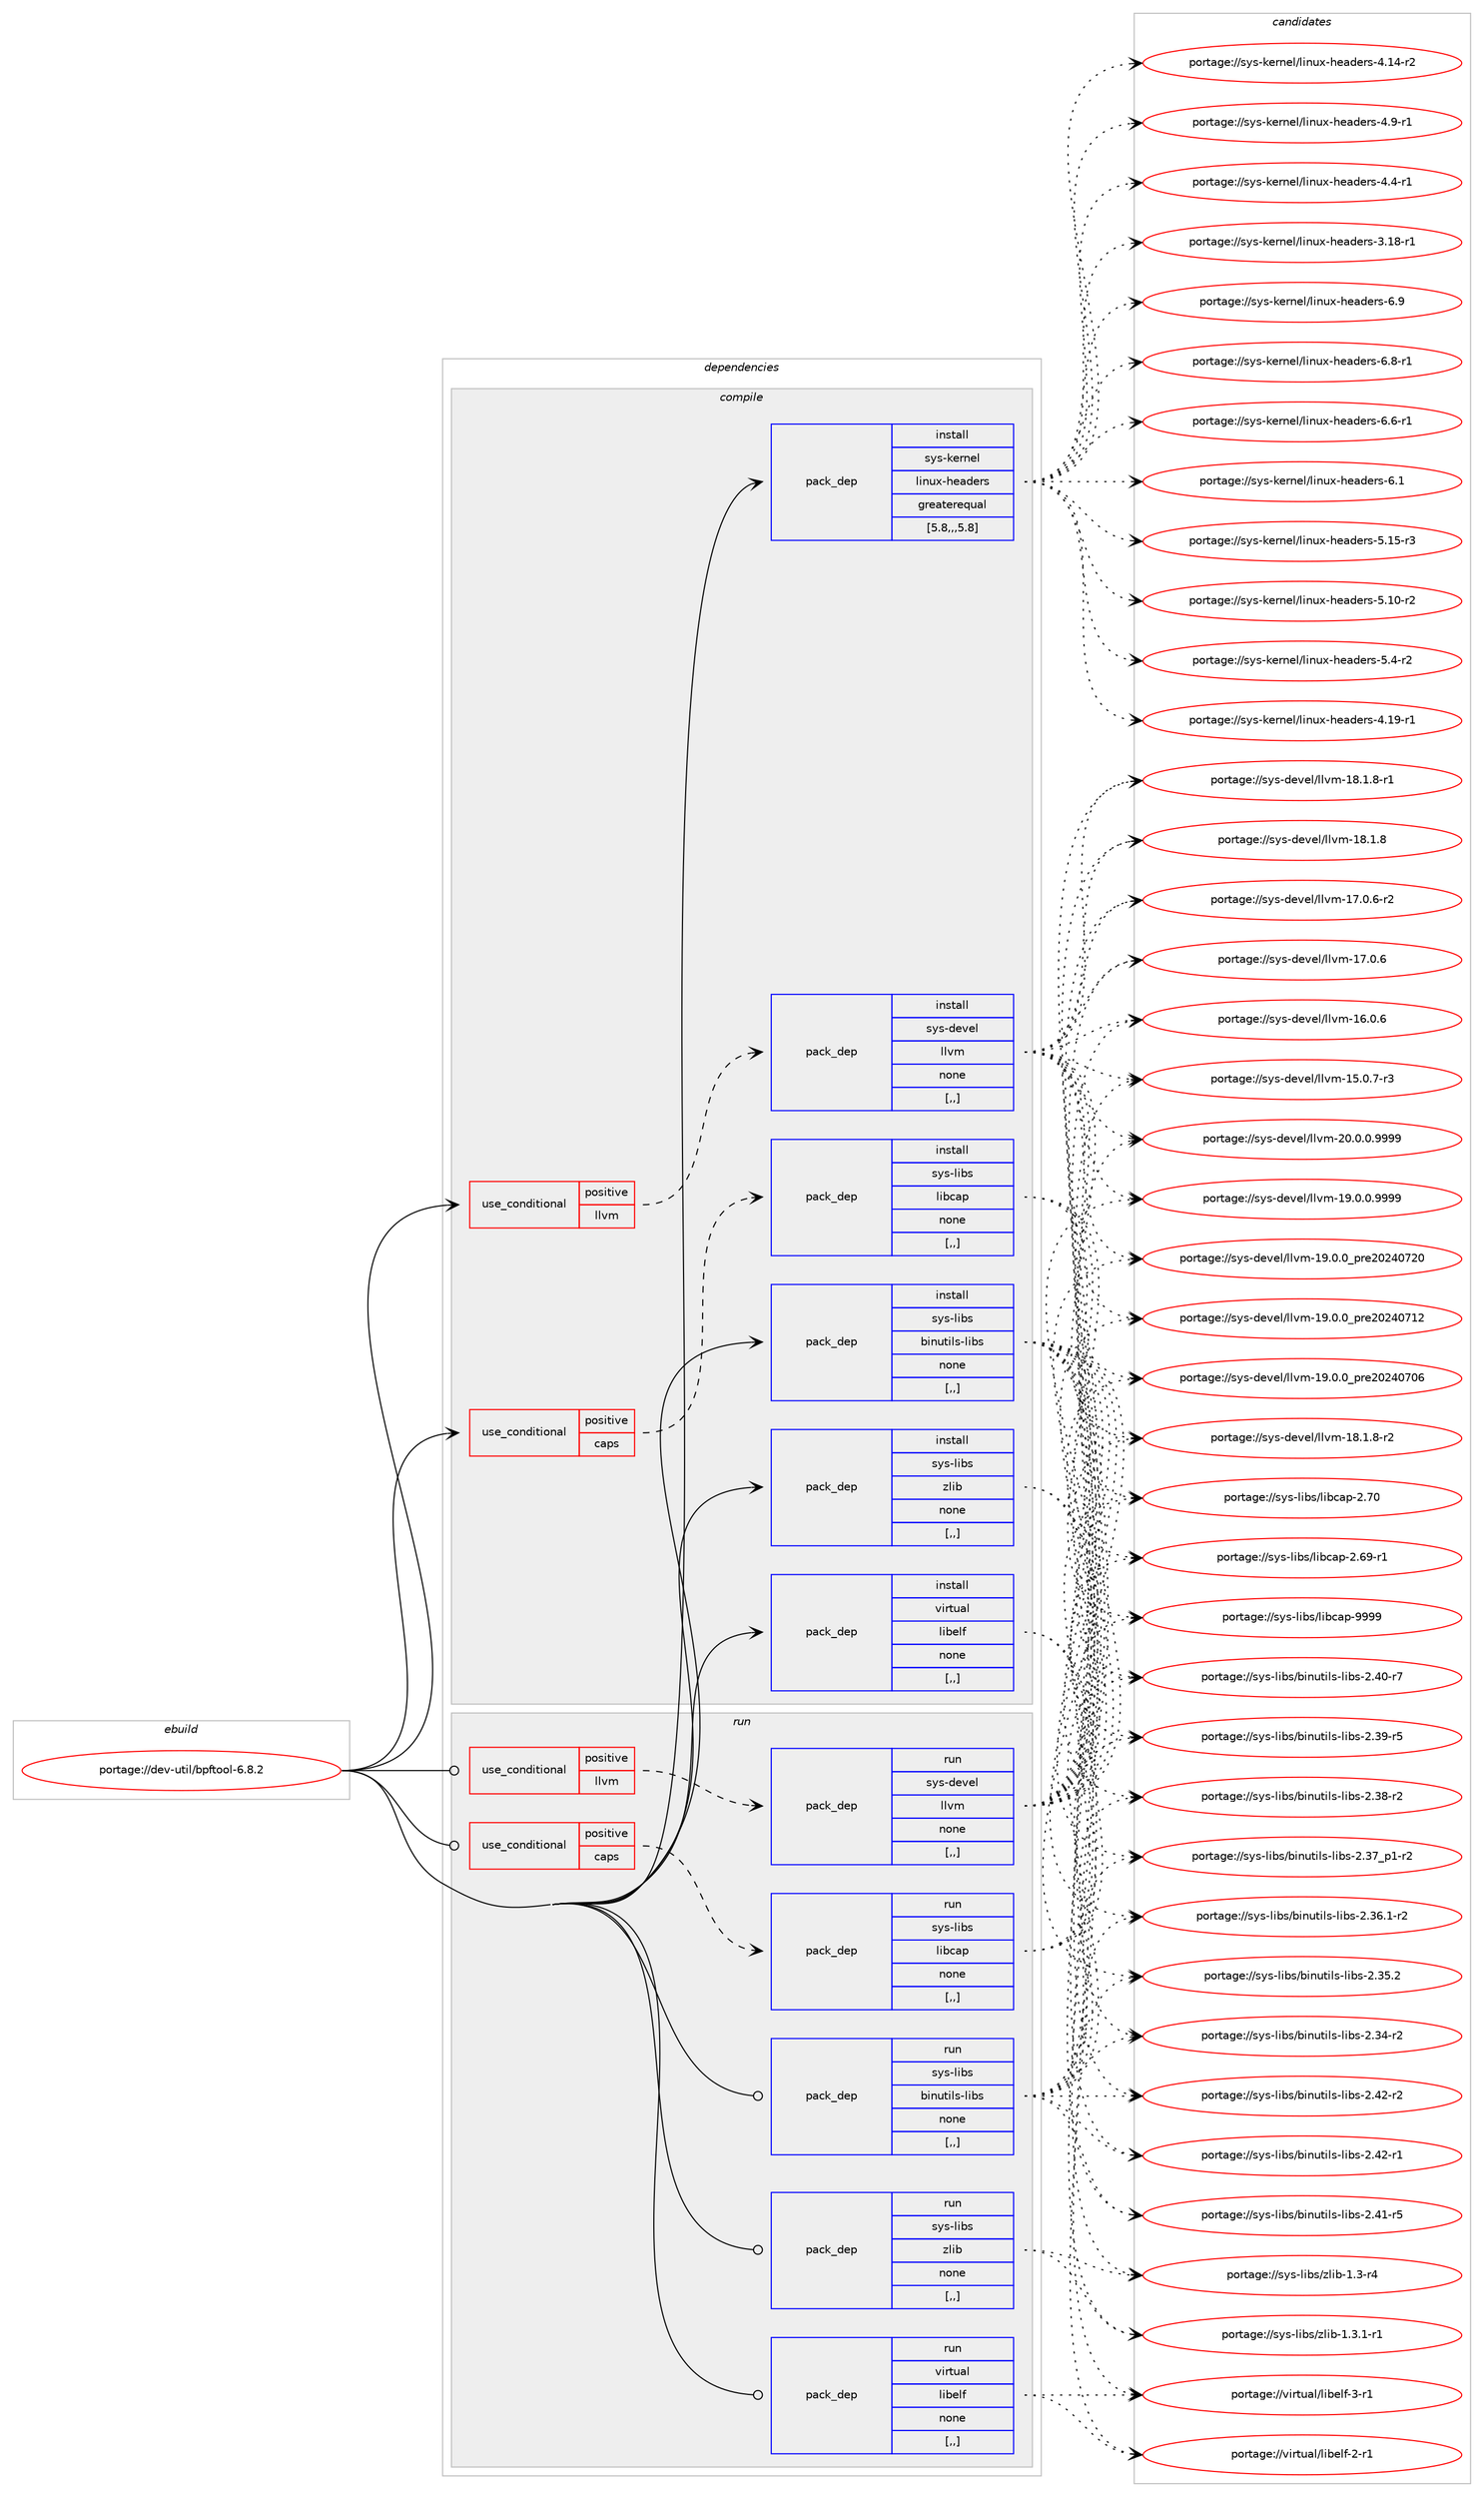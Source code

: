 digraph prolog {

# *************
# Graph options
# *************

newrank=true;
concentrate=true;
compound=true;
graph [rankdir=LR,fontname=Helvetica,fontsize=10,ranksep=1.5];#, ranksep=2.5, nodesep=0.2];
edge  [arrowhead=vee];
node  [fontname=Helvetica,fontsize=10];

# **********
# The ebuild
# **********

subgraph cluster_leftcol {
color=gray;
label=<<i>ebuild</i>>;
id [label="portage://dev-util/bpftool-6.8.2", color=red, width=4, href="../dev-util/bpftool-6.8.2.svg"];
}

# ****************
# The dependencies
# ****************

subgraph cluster_midcol {
color=gray;
label=<<i>dependencies</i>>;
subgraph cluster_compile {
fillcolor="#eeeeee";
style=filled;
label=<<i>compile</i>>;
subgraph cond59554 {
dependency211476 [label=<<TABLE BORDER="0" CELLBORDER="1" CELLSPACING="0" CELLPADDING="4"><TR><TD ROWSPAN="3" CELLPADDING="10">use_conditional</TD></TR><TR><TD>positive</TD></TR><TR><TD>caps</TD></TR></TABLE>>, shape=none, color=red];
subgraph pack150520 {
dependency211477 [label=<<TABLE BORDER="0" CELLBORDER="1" CELLSPACING="0" CELLPADDING="4" WIDTH="220"><TR><TD ROWSPAN="6" CELLPADDING="30">pack_dep</TD></TR><TR><TD WIDTH="110">install</TD></TR><TR><TD>sys-libs</TD></TR><TR><TD>libcap</TD></TR><TR><TD>none</TD></TR><TR><TD>[,,]</TD></TR></TABLE>>, shape=none, color=blue];
}
dependency211476:e -> dependency211477:w [weight=20,style="dashed",arrowhead="vee"];
}
id:e -> dependency211476:w [weight=20,style="solid",arrowhead="vee"];
subgraph cond59555 {
dependency211478 [label=<<TABLE BORDER="0" CELLBORDER="1" CELLSPACING="0" CELLPADDING="4"><TR><TD ROWSPAN="3" CELLPADDING="10">use_conditional</TD></TR><TR><TD>positive</TD></TR><TR><TD>llvm</TD></TR></TABLE>>, shape=none, color=red];
subgraph pack150521 {
dependency211479 [label=<<TABLE BORDER="0" CELLBORDER="1" CELLSPACING="0" CELLPADDING="4" WIDTH="220"><TR><TD ROWSPAN="6" CELLPADDING="30">pack_dep</TD></TR><TR><TD WIDTH="110">install</TD></TR><TR><TD>sys-devel</TD></TR><TR><TD>llvm</TD></TR><TR><TD>none</TD></TR><TR><TD>[,,]</TD></TR></TABLE>>, shape=none, color=blue];
}
dependency211478:e -> dependency211479:w [weight=20,style="dashed",arrowhead="vee"];
}
id:e -> dependency211478:w [weight=20,style="solid",arrowhead="vee"];
subgraph pack150522 {
dependency211480 [label=<<TABLE BORDER="0" CELLBORDER="1" CELLSPACING="0" CELLPADDING="4" WIDTH="220"><TR><TD ROWSPAN="6" CELLPADDING="30">pack_dep</TD></TR><TR><TD WIDTH="110">install</TD></TR><TR><TD>sys-kernel</TD></TR><TR><TD>linux-headers</TD></TR><TR><TD>greaterequal</TD></TR><TR><TD>[5.8,,,5.8]</TD></TR></TABLE>>, shape=none, color=blue];
}
id:e -> dependency211480:w [weight=20,style="solid",arrowhead="vee"];
subgraph pack150523 {
dependency211481 [label=<<TABLE BORDER="0" CELLBORDER="1" CELLSPACING="0" CELLPADDING="4" WIDTH="220"><TR><TD ROWSPAN="6" CELLPADDING="30">pack_dep</TD></TR><TR><TD WIDTH="110">install</TD></TR><TR><TD>sys-libs</TD></TR><TR><TD>binutils-libs</TD></TR><TR><TD>none</TD></TR><TR><TD>[,,]</TD></TR></TABLE>>, shape=none, color=blue];
}
id:e -> dependency211481:w [weight=20,style="solid",arrowhead="vee"];
subgraph pack150524 {
dependency211482 [label=<<TABLE BORDER="0" CELLBORDER="1" CELLSPACING="0" CELLPADDING="4" WIDTH="220"><TR><TD ROWSPAN="6" CELLPADDING="30">pack_dep</TD></TR><TR><TD WIDTH="110">install</TD></TR><TR><TD>sys-libs</TD></TR><TR><TD>zlib</TD></TR><TR><TD>none</TD></TR><TR><TD>[,,]</TD></TR></TABLE>>, shape=none, color=blue];
}
id:e -> dependency211482:w [weight=20,style="solid",arrowhead="vee"];
subgraph pack150525 {
dependency211483 [label=<<TABLE BORDER="0" CELLBORDER="1" CELLSPACING="0" CELLPADDING="4" WIDTH="220"><TR><TD ROWSPAN="6" CELLPADDING="30">pack_dep</TD></TR><TR><TD WIDTH="110">install</TD></TR><TR><TD>virtual</TD></TR><TR><TD>libelf</TD></TR><TR><TD>none</TD></TR><TR><TD>[,,]</TD></TR></TABLE>>, shape=none, color=blue];
}
id:e -> dependency211483:w [weight=20,style="solid",arrowhead="vee"];
}
subgraph cluster_compileandrun {
fillcolor="#eeeeee";
style=filled;
label=<<i>compile and run</i>>;
}
subgraph cluster_run {
fillcolor="#eeeeee";
style=filled;
label=<<i>run</i>>;
subgraph cond59556 {
dependency211484 [label=<<TABLE BORDER="0" CELLBORDER="1" CELLSPACING="0" CELLPADDING="4"><TR><TD ROWSPAN="3" CELLPADDING="10">use_conditional</TD></TR><TR><TD>positive</TD></TR><TR><TD>caps</TD></TR></TABLE>>, shape=none, color=red];
subgraph pack150526 {
dependency211485 [label=<<TABLE BORDER="0" CELLBORDER="1" CELLSPACING="0" CELLPADDING="4" WIDTH="220"><TR><TD ROWSPAN="6" CELLPADDING="30">pack_dep</TD></TR><TR><TD WIDTH="110">run</TD></TR><TR><TD>sys-libs</TD></TR><TR><TD>libcap</TD></TR><TR><TD>none</TD></TR><TR><TD>[,,]</TD></TR></TABLE>>, shape=none, color=blue];
}
dependency211484:e -> dependency211485:w [weight=20,style="dashed",arrowhead="vee"];
}
id:e -> dependency211484:w [weight=20,style="solid",arrowhead="odot"];
subgraph cond59557 {
dependency211486 [label=<<TABLE BORDER="0" CELLBORDER="1" CELLSPACING="0" CELLPADDING="4"><TR><TD ROWSPAN="3" CELLPADDING="10">use_conditional</TD></TR><TR><TD>positive</TD></TR><TR><TD>llvm</TD></TR></TABLE>>, shape=none, color=red];
subgraph pack150527 {
dependency211487 [label=<<TABLE BORDER="0" CELLBORDER="1" CELLSPACING="0" CELLPADDING="4" WIDTH="220"><TR><TD ROWSPAN="6" CELLPADDING="30">pack_dep</TD></TR><TR><TD WIDTH="110">run</TD></TR><TR><TD>sys-devel</TD></TR><TR><TD>llvm</TD></TR><TR><TD>none</TD></TR><TR><TD>[,,]</TD></TR></TABLE>>, shape=none, color=blue];
}
dependency211486:e -> dependency211487:w [weight=20,style="dashed",arrowhead="vee"];
}
id:e -> dependency211486:w [weight=20,style="solid",arrowhead="odot"];
subgraph pack150528 {
dependency211488 [label=<<TABLE BORDER="0" CELLBORDER="1" CELLSPACING="0" CELLPADDING="4" WIDTH="220"><TR><TD ROWSPAN="6" CELLPADDING="30">pack_dep</TD></TR><TR><TD WIDTH="110">run</TD></TR><TR><TD>sys-libs</TD></TR><TR><TD>binutils-libs</TD></TR><TR><TD>none</TD></TR><TR><TD>[,,]</TD></TR></TABLE>>, shape=none, color=blue];
}
id:e -> dependency211488:w [weight=20,style="solid",arrowhead="odot"];
subgraph pack150529 {
dependency211489 [label=<<TABLE BORDER="0" CELLBORDER="1" CELLSPACING="0" CELLPADDING="4" WIDTH="220"><TR><TD ROWSPAN="6" CELLPADDING="30">pack_dep</TD></TR><TR><TD WIDTH="110">run</TD></TR><TR><TD>sys-libs</TD></TR><TR><TD>zlib</TD></TR><TR><TD>none</TD></TR><TR><TD>[,,]</TD></TR></TABLE>>, shape=none, color=blue];
}
id:e -> dependency211489:w [weight=20,style="solid",arrowhead="odot"];
subgraph pack150530 {
dependency211490 [label=<<TABLE BORDER="0" CELLBORDER="1" CELLSPACING="0" CELLPADDING="4" WIDTH="220"><TR><TD ROWSPAN="6" CELLPADDING="30">pack_dep</TD></TR><TR><TD WIDTH="110">run</TD></TR><TR><TD>virtual</TD></TR><TR><TD>libelf</TD></TR><TR><TD>none</TD></TR><TR><TD>[,,]</TD></TR></TABLE>>, shape=none, color=blue];
}
id:e -> dependency211490:w [weight=20,style="solid",arrowhead="odot"];
}
}

# **************
# The candidates
# **************

subgraph cluster_choices {
rank=same;
color=gray;
label=<<i>candidates</i>>;

subgraph choice150520 {
color=black;
nodesep=1;
choice1151211154510810598115471081059899971124557575757 [label="portage://sys-libs/libcap-9999", color=red, width=4,href="../sys-libs/libcap-9999.svg"];
choice1151211154510810598115471081059899971124550465548 [label="portage://sys-libs/libcap-2.70", color=red, width=4,href="../sys-libs/libcap-2.70.svg"];
choice11512111545108105981154710810598999711245504654574511449 [label="portage://sys-libs/libcap-2.69-r1", color=red, width=4,href="../sys-libs/libcap-2.69-r1.svg"];
dependency211477:e -> choice1151211154510810598115471081059899971124557575757:w [style=dotted,weight="100"];
dependency211477:e -> choice1151211154510810598115471081059899971124550465548:w [style=dotted,weight="100"];
dependency211477:e -> choice11512111545108105981154710810598999711245504654574511449:w [style=dotted,weight="100"];
}
subgraph choice150521 {
color=black;
nodesep=1;
choice1151211154510010111810110847108108118109455048464846484657575757 [label="portage://sys-devel/llvm-20.0.0.9999", color=red, width=4,href="../sys-devel/llvm-20.0.0.9999.svg"];
choice1151211154510010111810110847108108118109454957464846484657575757 [label="portage://sys-devel/llvm-19.0.0.9999", color=red, width=4,href="../sys-devel/llvm-19.0.0.9999.svg"];
choice115121115451001011181011084710810811810945495746484648951121141015048505248555048 [label="portage://sys-devel/llvm-19.0.0_pre20240720", color=red, width=4,href="../sys-devel/llvm-19.0.0_pre20240720.svg"];
choice115121115451001011181011084710810811810945495746484648951121141015048505248554950 [label="portage://sys-devel/llvm-19.0.0_pre20240712", color=red, width=4,href="../sys-devel/llvm-19.0.0_pre20240712.svg"];
choice115121115451001011181011084710810811810945495746484648951121141015048505248554854 [label="portage://sys-devel/llvm-19.0.0_pre20240706", color=red, width=4,href="../sys-devel/llvm-19.0.0_pre20240706.svg"];
choice1151211154510010111810110847108108118109454956464946564511450 [label="portage://sys-devel/llvm-18.1.8-r2", color=red, width=4,href="../sys-devel/llvm-18.1.8-r2.svg"];
choice1151211154510010111810110847108108118109454956464946564511449 [label="portage://sys-devel/llvm-18.1.8-r1", color=red, width=4,href="../sys-devel/llvm-18.1.8-r1.svg"];
choice115121115451001011181011084710810811810945495646494656 [label="portage://sys-devel/llvm-18.1.8", color=red, width=4,href="../sys-devel/llvm-18.1.8.svg"];
choice1151211154510010111810110847108108118109454955464846544511450 [label="portage://sys-devel/llvm-17.0.6-r2", color=red, width=4,href="../sys-devel/llvm-17.0.6-r2.svg"];
choice115121115451001011181011084710810811810945495546484654 [label="portage://sys-devel/llvm-17.0.6", color=red, width=4,href="../sys-devel/llvm-17.0.6.svg"];
choice115121115451001011181011084710810811810945495446484654 [label="portage://sys-devel/llvm-16.0.6", color=red, width=4,href="../sys-devel/llvm-16.0.6.svg"];
choice1151211154510010111810110847108108118109454953464846554511451 [label="portage://sys-devel/llvm-15.0.7-r3", color=red, width=4,href="../sys-devel/llvm-15.0.7-r3.svg"];
dependency211479:e -> choice1151211154510010111810110847108108118109455048464846484657575757:w [style=dotted,weight="100"];
dependency211479:e -> choice1151211154510010111810110847108108118109454957464846484657575757:w [style=dotted,weight="100"];
dependency211479:e -> choice115121115451001011181011084710810811810945495746484648951121141015048505248555048:w [style=dotted,weight="100"];
dependency211479:e -> choice115121115451001011181011084710810811810945495746484648951121141015048505248554950:w [style=dotted,weight="100"];
dependency211479:e -> choice115121115451001011181011084710810811810945495746484648951121141015048505248554854:w [style=dotted,weight="100"];
dependency211479:e -> choice1151211154510010111810110847108108118109454956464946564511450:w [style=dotted,weight="100"];
dependency211479:e -> choice1151211154510010111810110847108108118109454956464946564511449:w [style=dotted,weight="100"];
dependency211479:e -> choice115121115451001011181011084710810811810945495646494656:w [style=dotted,weight="100"];
dependency211479:e -> choice1151211154510010111810110847108108118109454955464846544511450:w [style=dotted,weight="100"];
dependency211479:e -> choice115121115451001011181011084710810811810945495546484654:w [style=dotted,weight="100"];
dependency211479:e -> choice115121115451001011181011084710810811810945495446484654:w [style=dotted,weight="100"];
dependency211479:e -> choice1151211154510010111810110847108108118109454953464846554511451:w [style=dotted,weight="100"];
}
subgraph choice150522 {
color=black;
nodesep=1;
choice1151211154510710111411010110847108105110117120451041019710010111411545544657 [label="portage://sys-kernel/linux-headers-6.9", color=red, width=4,href="../sys-kernel/linux-headers-6.9.svg"];
choice11512111545107101114110101108471081051101171204510410197100101114115455446564511449 [label="portage://sys-kernel/linux-headers-6.8-r1", color=red, width=4,href="../sys-kernel/linux-headers-6.8-r1.svg"];
choice11512111545107101114110101108471081051101171204510410197100101114115455446544511449 [label="portage://sys-kernel/linux-headers-6.6-r1", color=red, width=4,href="../sys-kernel/linux-headers-6.6-r1.svg"];
choice1151211154510710111411010110847108105110117120451041019710010111411545544649 [label="portage://sys-kernel/linux-headers-6.1", color=red, width=4,href="../sys-kernel/linux-headers-6.1.svg"];
choice1151211154510710111411010110847108105110117120451041019710010111411545534649534511451 [label="portage://sys-kernel/linux-headers-5.15-r3", color=red, width=4,href="../sys-kernel/linux-headers-5.15-r3.svg"];
choice1151211154510710111411010110847108105110117120451041019710010111411545534649484511450 [label="portage://sys-kernel/linux-headers-5.10-r2", color=red, width=4,href="../sys-kernel/linux-headers-5.10-r2.svg"];
choice11512111545107101114110101108471081051101171204510410197100101114115455346524511450 [label="portage://sys-kernel/linux-headers-5.4-r2", color=red, width=4,href="../sys-kernel/linux-headers-5.4-r2.svg"];
choice1151211154510710111411010110847108105110117120451041019710010111411545524649574511449 [label="portage://sys-kernel/linux-headers-4.19-r1", color=red, width=4,href="../sys-kernel/linux-headers-4.19-r1.svg"];
choice1151211154510710111411010110847108105110117120451041019710010111411545524649524511450 [label="portage://sys-kernel/linux-headers-4.14-r2", color=red, width=4,href="../sys-kernel/linux-headers-4.14-r2.svg"];
choice11512111545107101114110101108471081051101171204510410197100101114115455246574511449 [label="portage://sys-kernel/linux-headers-4.9-r1", color=red, width=4,href="../sys-kernel/linux-headers-4.9-r1.svg"];
choice11512111545107101114110101108471081051101171204510410197100101114115455246524511449 [label="portage://sys-kernel/linux-headers-4.4-r1", color=red, width=4,href="../sys-kernel/linux-headers-4.4-r1.svg"];
choice1151211154510710111411010110847108105110117120451041019710010111411545514649564511449 [label="portage://sys-kernel/linux-headers-3.18-r1", color=red, width=4,href="../sys-kernel/linux-headers-3.18-r1.svg"];
dependency211480:e -> choice1151211154510710111411010110847108105110117120451041019710010111411545544657:w [style=dotted,weight="100"];
dependency211480:e -> choice11512111545107101114110101108471081051101171204510410197100101114115455446564511449:w [style=dotted,weight="100"];
dependency211480:e -> choice11512111545107101114110101108471081051101171204510410197100101114115455446544511449:w [style=dotted,weight="100"];
dependency211480:e -> choice1151211154510710111411010110847108105110117120451041019710010111411545544649:w [style=dotted,weight="100"];
dependency211480:e -> choice1151211154510710111411010110847108105110117120451041019710010111411545534649534511451:w [style=dotted,weight="100"];
dependency211480:e -> choice1151211154510710111411010110847108105110117120451041019710010111411545534649484511450:w [style=dotted,weight="100"];
dependency211480:e -> choice11512111545107101114110101108471081051101171204510410197100101114115455346524511450:w [style=dotted,weight="100"];
dependency211480:e -> choice1151211154510710111411010110847108105110117120451041019710010111411545524649574511449:w [style=dotted,weight="100"];
dependency211480:e -> choice1151211154510710111411010110847108105110117120451041019710010111411545524649524511450:w [style=dotted,weight="100"];
dependency211480:e -> choice11512111545107101114110101108471081051101171204510410197100101114115455246574511449:w [style=dotted,weight="100"];
dependency211480:e -> choice11512111545107101114110101108471081051101171204510410197100101114115455246524511449:w [style=dotted,weight="100"];
dependency211480:e -> choice1151211154510710111411010110847108105110117120451041019710010111411545514649564511449:w [style=dotted,weight="100"];
}
subgraph choice150523 {
color=black;
nodesep=1;
choice11512111545108105981154798105110117116105108115451081059811545504652504511450 [label="portage://sys-libs/binutils-libs-2.42-r2", color=red, width=4,href="../sys-libs/binutils-libs-2.42-r2.svg"];
choice11512111545108105981154798105110117116105108115451081059811545504652504511449 [label="portage://sys-libs/binutils-libs-2.42-r1", color=red, width=4,href="../sys-libs/binutils-libs-2.42-r1.svg"];
choice11512111545108105981154798105110117116105108115451081059811545504652494511453 [label="portage://sys-libs/binutils-libs-2.41-r5", color=red, width=4,href="../sys-libs/binutils-libs-2.41-r5.svg"];
choice11512111545108105981154798105110117116105108115451081059811545504652484511455 [label="portage://sys-libs/binutils-libs-2.40-r7", color=red, width=4,href="../sys-libs/binutils-libs-2.40-r7.svg"];
choice11512111545108105981154798105110117116105108115451081059811545504651574511453 [label="portage://sys-libs/binutils-libs-2.39-r5", color=red, width=4,href="../sys-libs/binutils-libs-2.39-r5.svg"];
choice11512111545108105981154798105110117116105108115451081059811545504651564511450 [label="portage://sys-libs/binutils-libs-2.38-r2", color=red, width=4,href="../sys-libs/binutils-libs-2.38-r2.svg"];
choice115121115451081059811547981051101171161051081154510810598115455046515595112494511450 [label="portage://sys-libs/binutils-libs-2.37_p1-r2", color=red, width=4,href="../sys-libs/binutils-libs-2.37_p1-r2.svg"];
choice115121115451081059811547981051101171161051081154510810598115455046515446494511450 [label="portage://sys-libs/binutils-libs-2.36.1-r2", color=red, width=4,href="../sys-libs/binutils-libs-2.36.1-r2.svg"];
choice11512111545108105981154798105110117116105108115451081059811545504651534650 [label="portage://sys-libs/binutils-libs-2.35.2", color=red, width=4,href="../sys-libs/binutils-libs-2.35.2.svg"];
choice11512111545108105981154798105110117116105108115451081059811545504651524511450 [label="portage://sys-libs/binutils-libs-2.34-r2", color=red, width=4,href="../sys-libs/binutils-libs-2.34-r2.svg"];
dependency211481:e -> choice11512111545108105981154798105110117116105108115451081059811545504652504511450:w [style=dotted,weight="100"];
dependency211481:e -> choice11512111545108105981154798105110117116105108115451081059811545504652504511449:w [style=dotted,weight="100"];
dependency211481:e -> choice11512111545108105981154798105110117116105108115451081059811545504652494511453:w [style=dotted,weight="100"];
dependency211481:e -> choice11512111545108105981154798105110117116105108115451081059811545504652484511455:w [style=dotted,weight="100"];
dependency211481:e -> choice11512111545108105981154798105110117116105108115451081059811545504651574511453:w [style=dotted,weight="100"];
dependency211481:e -> choice11512111545108105981154798105110117116105108115451081059811545504651564511450:w [style=dotted,weight="100"];
dependency211481:e -> choice115121115451081059811547981051101171161051081154510810598115455046515595112494511450:w [style=dotted,weight="100"];
dependency211481:e -> choice115121115451081059811547981051101171161051081154510810598115455046515446494511450:w [style=dotted,weight="100"];
dependency211481:e -> choice11512111545108105981154798105110117116105108115451081059811545504651534650:w [style=dotted,weight="100"];
dependency211481:e -> choice11512111545108105981154798105110117116105108115451081059811545504651524511450:w [style=dotted,weight="100"];
}
subgraph choice150524 {
color=black;
nodesep=1;
choice115121115451081059811547122108105984549465146494511449 [label="portage://sys-libs/zlib-1.3.1-r1", color=red, width=4,href="../sys-libs/zlib-1.3.1-r1.svg"];
choice11512111545108105981154712210810598454946514511452 [label="portage://sys-libs/zlib-1.3-r4", color=red, width=4,href="../sys-libs/zlib-1.3-r4.svg"];
dependency211482:e -> choice115121115451081059811547122108105984549465146494511449:w [style=dotted,weight="100"];
dependency211482:e -> choice11512111545108105981154712210810598454946514511452:w [style=dotted,weight="100"];
}
subgraph choice150525 {
color=black;
nodesep=1;
choice11810511411611797108471081059810110810245514511449 [label="portage://virtual/libelf-3-r1", color=red, width=4,href="../virtual/libelf-3-r1.svg"];
choice11810511411611797108471081059810110810245504511449 [label="portage://virtual/libelf-2-r1", color=red, width=4,href="../virtual/libelf-2-r1.svg"];
dependency211483:e -> choice11810511411611797108471081059810110810245514511449:w [style=dotted,weight="100"];
dependency211483:e -> choice11810511411611797108471081059810110810245504511449:w [style=dotted,weight="100"];
}
subgraph choice150526 {
color=black;
nodesep=1;
choice1151211154510810598115471081059899971124557575757 [label="portage://sys-libs/libcap-9999", color=red, width=4,href="../sys-libs/libcap-9999.svg"];
choice1151211154510810598115471081059899971124550465548 [label="portage://sys-libs/libcap-2.70", color=red, width=4,href="../sys-libs/libcap-2.70.svg"];
choice11512111545108105981154710810598999711245504654574511449 [label="portage://sys-libs/libcap-2.69-r1", color=red, width=4,href="../sys-libs/libcap-2.69-r1.svg"];
dependency211485:e -> choice1151211154510810598115471081059899971124557575757:w [style=dotted,weight="100"];
dependency211485:e -> choice1151211154510810598115471081059899971124550465548:w [style=dotted,weight="100"];
dependency211485:e -> choice11512111545108105981154710810598999711245504654574511449:w [style=dotted,weight="100"];
}
subgraph choice150527 {
color=black;
nodesep=1;
choice1151211154510010111810110847108108118109455048464846484657575757 [label="portage://sys-devel/llvm-20.0.0.9999", color=red, width=4,href="../sys-devel/llvm-20.0.0.9999.svg"];
choice1151211154510010111810110847108108118109454957464846484657575757 [label="portage://sys-devel/llvm-19.0.0.9999", color=red, width=4,href="../sys-devel/llvm-19.0.0.9999.svg"];
choice115121115451001011181011084710810811810945495746484648951121141015048505248555048 [label="portage://sys-devel/llvm-19.0.0_pre20240720", color=red, width=4,href="../sys-devel/llvm-19.0.0_pre20240720.svg"];
choice115121115451001011181011084710810811810945495746484648951121141015048505248554950 [label="portage://sys-devel/llvm-19.0.0_pre20240712", color=red, width=4,href="../sys-devel/llvm-19.0.0_pre20240712.svg"];
choice115121115451001011181011084710810811810945495746484648951121141015048505248554854 [label="portage://sys-devel/llvm-19.0.0_pre20240706", color=red, width=4,href="../sys-devel/llvm-19.0.0_pre20240706.svg"];
choice1151211154510010111810110847108108118109454956464946564511450 [label="portage://sys-devel/llvm-18.1.8-r2", color=red, width=4,href="../sys-devel/llvm-18.1.8-r2.svg"];
choice1151211154510010111810110847108108118109454956464946564511449 [label="portage://sys-devel/llvm-18.1.8-r1", color=red, width=4,href="../sys-devel/llvm-18.1.8-r1.svg"];
choice115121115451001011181011084710810811810945495646494656 [label="portage://sys-devel/llvm-18.1.8", color=red, width=4,href="../sys-devel/llvm-18.1.8.svg"];
choice1151211154510010111810110847108108118109454955464846544511450 [label="portage://sys-devel/llvm-17.0.6-r2", color=red, width=4,href="../sys-devel/llvm-17.0.6-r2.svg"];
choice115121115451001011181011084710810811810945495546484654 [label="portage://sys-devel/llvm-17.0.6", color=red, width=4,href="../sys-devel/llvm-17.0.6.svg"];
choice115121115451001011181011084710810811810945495446484654 [label="portage://sys-devel/llvm-16.0.6", color=red, width=4,href="../sys-devel/llvm-16.0.6.svg"];
choice1151211154510010111810110847108108118109454953464846554511451 [label="portage://sys-devel/llvm-15.0.7-r3", color=red, width=4,href="../sys-devel/llvm-15.0.7-r3.svg"];
dependency211487:e -> choice1151211154510010111810110847108108118109455048464846484657575757:w [style=dotted,weight="100"];
dependency211487:e -> choice1151211154510010111810110847108108118109454957464846484657575757:w [style=dotted,weight="100"];
dependency211487:e -> choice115121115451001011181011084710810811810945495746484648951121141015048505248555048:w [style=dotted,weight="100"];
dependency211487:e -> choice115121115451001011181011084710810811810945495746484648951121141015048505248554950:w [style=dotted,weight="100"];
dependency211487:e -> choice115121115451001011181011084710810811810945495746484648951121141015048505248554854:w [style=dotted,weight="100"];
dependency211487:e -> choice1151211154510010111810110847108108118109454956464946564511450:w [style=dotted,weight="100"];
dependency211487:e -> choice1151211154510010111810110847108108118109454956464946564511449:w [style=dotted,weight="100"];
dependency211487:e -> choice115121115451001011181011084710810811810945495646494656:w [style=dotted,weight="100"];
dependency211487:e -> choice1151211154510010111810110847108108118109454955464846544511450:w [style=dotted,weight="100"];
dependency211487:e -> choice115121115451001011181011084710810811810945495546484654:w [style=dotted,weight="100"];
dependency211487:e -> choice115121115451001011181011084710810811810945495446484654:w [style=dotted,weight="100"];
dependency211487:e -> choice1151211154510010111810110847108108118109454953464846554511451:w [style=dotted,weight="100"];
}
subgraph choice150528 {
color=black;
nodesep=1;
choice11512111545108105981154798105110117116105108115451081059811545504652504511450 [label="portage://sys-libs/binutils-libs-2.42-r2", color=red, width=4,href="../sys-libs/binutils-libs-2.42-r2.svg"];
choice11512111545108105981154798105110117116105108115451081059811545504652504511449 [label="portage://sys-libs/binutils-libs-2.42-r1", color=red, width=4,href="../sys-libs/binutils-libs-2.42-r1.svg"];
choice11512111545108105981154798105110117116105108115451081059811545504652494511453 [label="portage://sys-libs/binutils-libs-2.41-r5", color=red, width=4,href="../sys-libs/binutils-libs-2.41-r5.svg"];
choice11512111545108105981154798105110117116105108115451081059811545504652484511455 [label="portage://sys-libs/binutils-libs-2.40-r7", color=red, width=4,href="../sys-libs/binutils-libs-2.40-r7.svg"];
choice11512111545108105981154798105110117116105108115451081059811545504651574511453 [label="portage://sys-libs/binutils-libs-2.39-r5", color=red, width=4,href="../sys-libs/binutils-libs-2.39-r5.svg"];
choice11512111545108105981154798105110117116105108115451081059811545504651564511450 [label="portage://sys-libs/binutils-libs-2.38-r2", color=red, width=4,href="../sys-libs/binutils-libs-2.38-r2.svg"];
choice115121115451081059811547981051101171161051081154510810598115455046515595112494511450 [label="portage://sys-libs/binutils-libs-2.37_p1-r2", color=red, width=4,href="../sys-libs/binutils-libs-2.37_p1-r2.svg"];
choice115121115451081059811547981051101171161051081154510810598115455046515446494511450 [label="portage://sys-libs/binutils-libs-2.36.1-r2", color=red, width=4,href="../sys-libs/binutils-libs-2.36.1-r2.svg"];
choice11512111545108105981154798105110117116105108115451081059811545504651534650 [label="portage://sys-libs/binutils-libs-2.35.2", color=red, width=4,href="../sys-libs/binutils-libs-2.35.2.svg"];
choice11512111545108105981154798105110117116105108115451081059811545504651524511450 [label="portage://sys-libs/binutils-libs-2.34-r2", color=red, width=4,href="../sys-libs/binutils-libs-2.34-r2.svg"];
dependency211488:e -> choice11512111545108105981154798105110117116105108115451081059811545504652504511450:w [style=dotted,weight="100"];
dependency211488:e -> choice11512111545108105981154798105110117116105108115451081059811545504652504511449:w [style=dotted,weight="100"];
dependency211488:e -> choice11512111545108105981154798105110117116105108115451081059811545504652494511453:w [style=dotted,weight="100"];
dependency211488:e -> choice11512111545108105981154798105110117116105108115451081059811545504652484511455:w [style=dotted,weight="100"];
dependency211488:e -> choice11512111545108105981154798105110117116105108115451081059811545504651574511453:w [style=dotted,weight="100"];
dependency211488:e -> choice11512111545108105981154798105110117116105108115451081059811545504651564511450:w [style=dotted,weight="100"];
dependency211488:e -> choice115121115451081059811547981051101171161051081154510810598115455046515595112494511450:w [style=dotted,weight="100"];
dependency211488:e -> choice115121115451081059811547981051101171161051081154510810598115455046515446494511450:w [style=dotted,weight="100"];
dependency211488:e -> choice11512111545108105981154798105110117116105108115451081059811545504651534650:w [style=dotted,weight="100"];
dependency211488:e -> choice11512111545108105981154798105110117116105108115451081059811545504651524511450:w [style=dotted,weight="100"];
}
subgraph choice150529 {
color=black;
nodesep=1;
choice115121115451081059811547122108105984549465146494511449 [label="portage://sys-libs/zlib-1.3.1-r1", color=red, width=4,href="../sys-libs/zlib-1.3.1-r1.svg"];
choice11512111545108105981154712210810598454946514511452 [label="portage://sys-libs/zlib-1.3-r4", color=red, width=4,href="../sys-libs/zlib-1.3-r4.svg"];
dependency211489:e -> choice115121115451081059811547122108105984549465146494511449:w [style=dotted,weight="100"];
dependency211489:e -> choice11512111545108105981154712210810598454946514511452:w [style=dotted,weight="100"];
}
subgraph choice150530 {
color=black;
nodesep=1;
choice11810511411611797108471081059810110810245514511449 [label="portage://virtual/libelf-3-r1", color=red, width=4,href="../virtual/libelf-3-r1.svg"];
choice11810511411611797108471081059810110810245504511449 [label="portage://virtual/libelf-2-r1", color=red, width=4,href="../virtual/libelf-2-r1.svg"];
dependency211490:e -> choice11810511411611797108471081059810110810245514511449:w [style=dotted,weight="100"];
dependency211490:e -> choice11810511411611797108471081059810110810245504511449:w [style=dotted,weight="100"];
}
}

}
